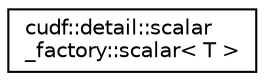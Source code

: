 digraph "Graphical Class Hierarchy"
{
  edge [fontname="Helvetica",fontsize="10",labelfontname="Helvetica",labelfontsize="10"];
  node [fontname="Helvetica",fontsize="10",shape=record];
  rankdir="LR";
  Node0 [label="cudf::detail::scalar\l_factory::scalar\< T \>",height=0.2,width=0.4,color="black", fillcolor="white", style="filled",URL="$structcudf_1_1detail_1_1scalar__factory_1_1scalar.html"];
}
